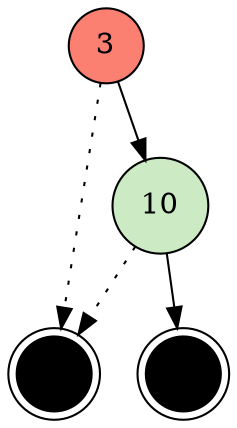 digraph "" {
		node [colorscheme=set312,
		label="\N",
		shape=circle,
		style=filled
		];
{
graph [rank=same];
5	[fillcolor=4, label=3, rank=1];
}
{
graph [rank=same];
4	[fillcolor=11, label=10, rank=2];
}
0	 [fillcolor=White, label=F, rank=None, shape=doublecircle];
1	 [fillcolor=White, label=T, rank=None, shape=doublecircle];
5 -> 0 		[style=dotted];
5 -> 4
4 -> 0 		[style=dotted];
4 -> 1
}